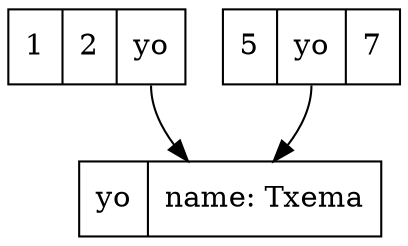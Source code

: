 digraph referencias {
    node[shape=record];

    yo [label="yo |name: Txema"];

    a [label=" 1 | 2 | <f1> yo "];
    b [label=" 5 | <f1> yo | 7 "];

    a:f1 -> yo;
    b:f1 -> yo;
}
